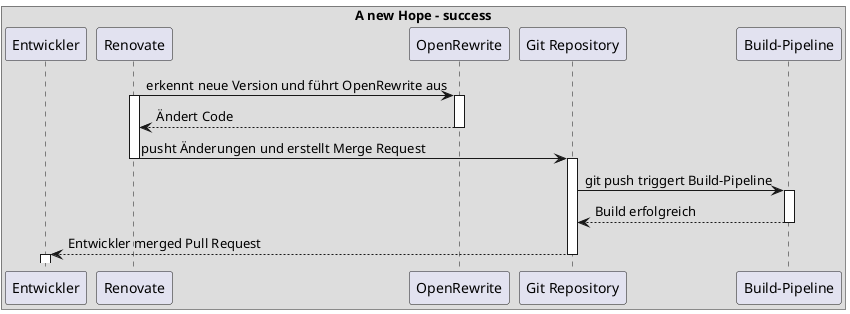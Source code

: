 @startuml
box A new Hope - success
participant Entwickler

participant Renovate

Renovate -> OpenRewrite : erkennt neue Version und führt OpenRewrite aus
activate Renovate
activate OpenRewrite

OpenRewrite --> Renovate : Ändert Code
deactivate OpenRewrite

Renovate -> "Git Repository" : pusht Änderungen und erstellt Merge Request
deactivate Renovate
activate "Git Repository"

"Git Repository" -> "Build-Pipeline" : git push triggert Build-Pipeline
activate "Build-Pipeline"
"Build-Pipeline" --> "Git Repository" : Build erfolgreich
deactivate "Build-Pipeline"

"Git Repository" --> Entwickler : Entwickler merged Pull Request
deactivate "Git Repository"
activate Entwickler
deactivate Entwickler
end box
@enduml